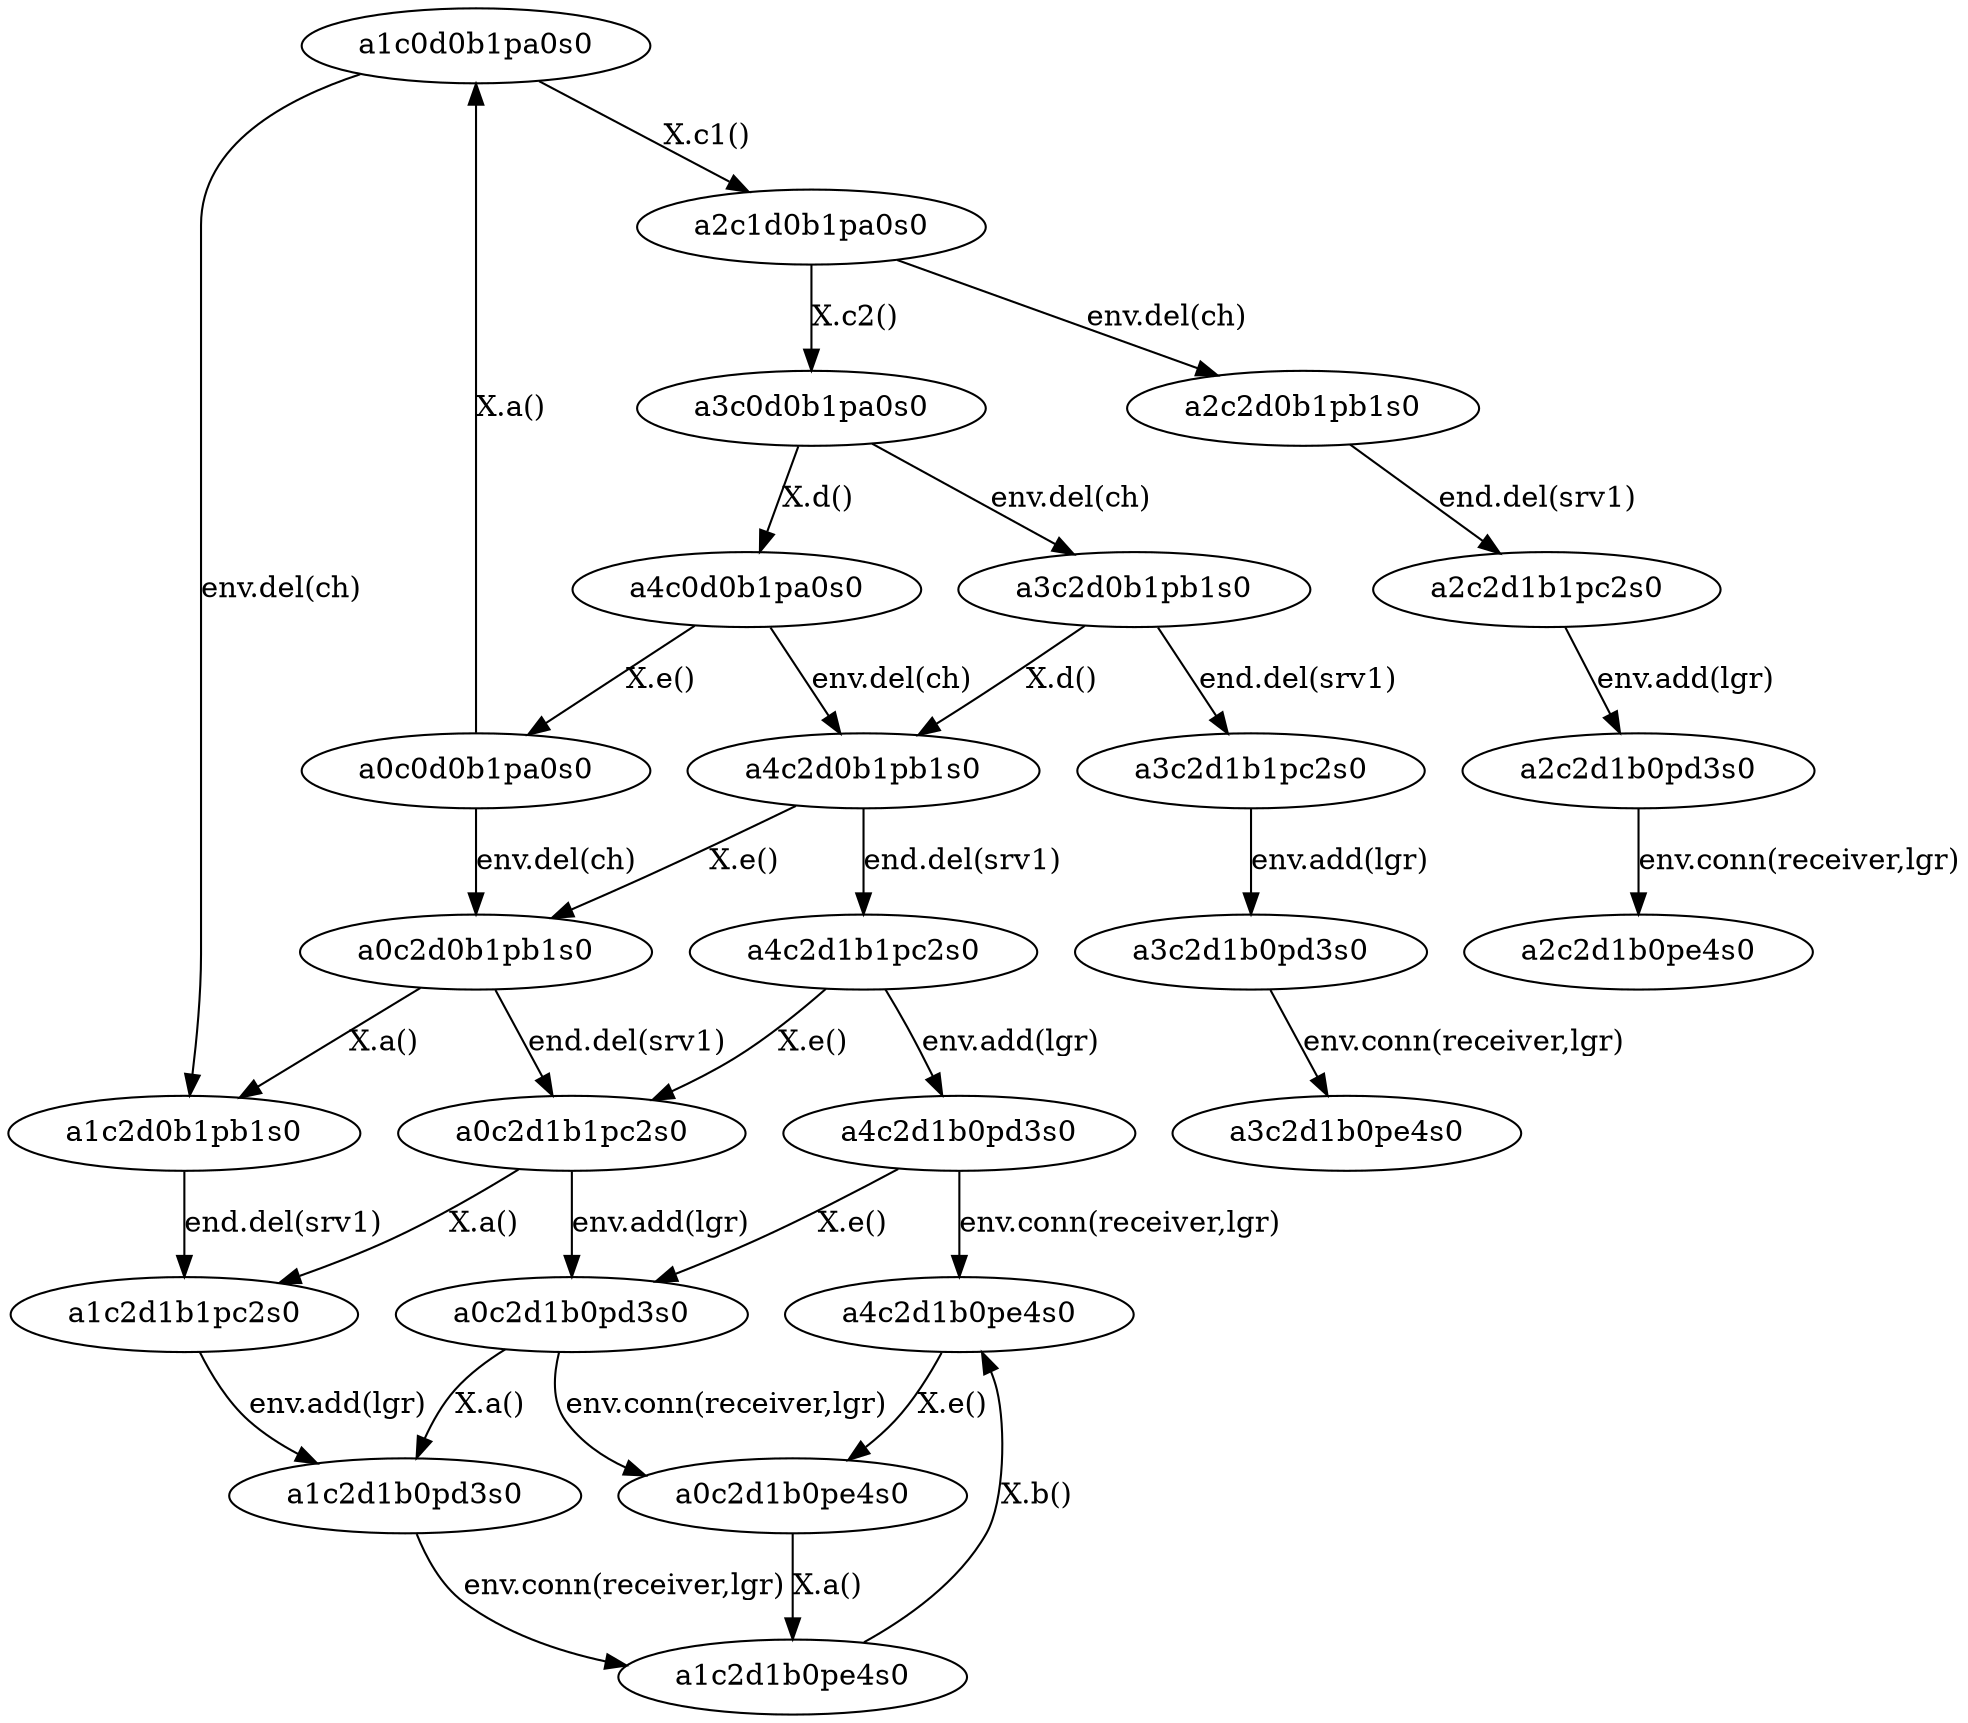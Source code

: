 digraph { 
a4c2d1b0pe4s0[pos="100,0!"];
a1c2d1b0pe4s0[pos="100,100!"];
a1c2d0b1pb1s0[pos="100,200!"];
a3c2d1b0pd3s0[pos="100,300!"];
a1c2d1b0pd3s0[pos="100,400!"];
a3c2d1b1pc2s0[pos="100,500!"];
a2c2d1b1pc2s0[pos="100,600!"];
a1c2d1b1pc2s0[pos="100,700!"];
a0c2d1b1pc2s0[pos="100,800!"];
a1c0d0b1pa0s0[pos="100,900!"];
a4c2d0b1pb1s0[pos="100,1000!"];
a2c2d1b0pd3s0[pos="100,1100!"];
a3c2d0b1pb1s0[pos="100,1200!"];
a2c2d0b1pb1s0[pos="100,1300!"];
a0c2d1b0pd3s0[pos="100,1400!"];
a2c1d0b1pa0s0[pos="100,1500!"];
a3c0d0b1pa0s0[pos="100,1600!"];
a0c2d0b1pb1s0[pos="100,1700!"];
a4c0d0b1pa0s0[pos="100,1800!"];
a4c2d1b0pd3s0[pos="100,1900!"];
a3c2d1b0pe4s0[pos="100,2000!"];
a4c2d1b1pc2s0[pos="100,2100!"];
a2c2d1b0pe4s0[pos="100,2200!"];
a0c0d0b1pa0s0[pos="100,2300!"];
a0c2d1b0pe4s0[pos="100,2400!"];
a0c2d1b0pd3s0->a0c2d1b0pe4s0[label= "env.conn(receiver,lgr)"];
a3c0d0b1pa0s0->a4c0d0b1pa0s0[label= "X.d()"];
a0c0d0b1pa0s0->a1c0d0b1pa0s0[label= "X.a()"];
a2c1d0b1pa0s0->a3c0d0b1pa0s0[label= "X.c2()"];
a0c2d0b1pb1s0->a1c2d0b1pb1s0[label= "X.a()"];
a4c2d1b0pd3s0->a4c2d1b0pe4s0[label= "env.conn(receiver,lgr)"];
a3c2d1b0pd3s0->a3c2d1b0pe4s0[label= "env.conn(receiver,lgr)"];
a1c0d0b1pa0s0->a2c1d0b1pa0s0[label= "X.c1()"];
a3c2d0b1pb1s0->a4c2d0b1pb1s0[label= "X.d()"];
a1c2d0b1pb1s0->a1c2d1b1pc2s0[label= "end.del(srv1)"];
a4c0d0b1pa0s0->a4c2d0b1pb1s0[label= "env.del(ch)"];
a0c2d1b0pe4s0->a1c2d1b0pe4s0[label= "X.a()"];
a1c2d1b0pe4s0->a4c2d1b0pe4s0[label= "X.b()"];
a4c2d1b0pd3s0->a0c2d1b0pd3s0[label= "X.e()"];
a2c2d1b1pc2s0->a2c2d1b0pd3s0[label= "env.add(lgr)"];
a1c2d1b1pc2s0->a1c2d1b0pd3s0[label= "env.add(lgr)"];
a3c2d1b1pc2s0->a3c2d1b0pd3s0[label= "env.add(lgr)"];
a0c2d1b0pd3s0->a1c2d1b0pd3s0[label= "X.a()"];
a0c2d1b1pc2s0->a1c2d1b1pc2s0[label= "X.a()"];
a3c0d0b1pa0s0->a3c2d0b1pb1s0[label= "env.del(ch)"];
a4c2d1b1pc2s0->a4c2d1b0pd3s0[label= "env.add(lgr)"];
a1c2d1b0pd3s0->a1c2d1b0pe4s0[label= "env.conn(receiver,lgr)"];
a2c1d0b1pa0s0->a2c2d0b1pb1s0[label= "env.del(ch)"];
a2c2d0b1pb1s0->a2c2d1b1pc2s0[label= "end.del(srv1)"];
a4c2d0b1pb1s0->a4c2d1b1pc2s0[label= "end.del(srv1)"];
a4c2d1b0pe4s0->a0c2d1b0pe4s0[label= "X.e()"];
a4c2d0b1pb1s0->a0c2d0b1pb1s0[label= "X.e()"];
a0c0d0b1pa0s0->a0c2d0b1pb1s0[label= "env.del(ch)"];
a2c2d1b0pd3s0->a2c2d1b0pe4s0[label= "env.conn(receiver,lgr)"];
a1c0d0b1pa0s0->a1c2d0b1pb1s0[label= "env.del(ch)"];
a3c2d0b1pb1s0->a3c2d1b1pc2s0[label= "end.del(srv1)"];
a4c0d0b1pa0s0->a0c0d0b1pa0s0[label= "X.e()"];
a0c2d1b1pc2s0->a0c2d1b0pd3s0[label= "env.add(lgr)"];
a4c2d1b1pc2s0->a0c2d1b1pc2s0[label= "X.e()"];
a0c2d0b1pb1s0->a0c2d1b1pc2s0[label= "end.del(srv1)"];

}